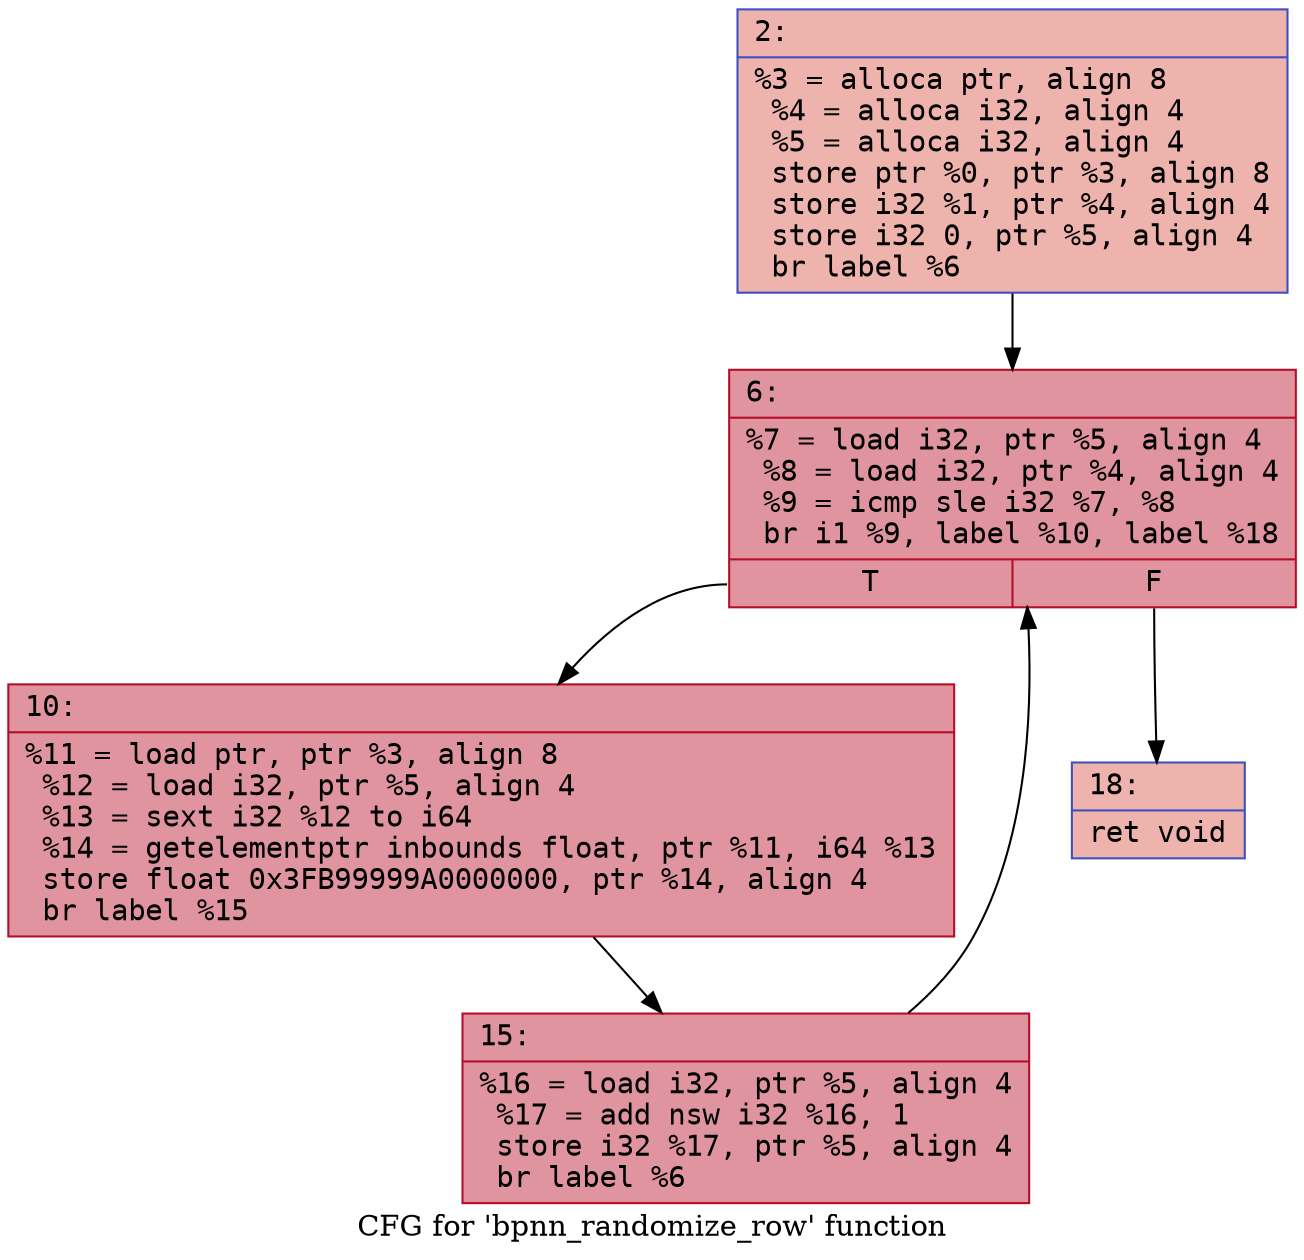 digraph "CFG for 'bpnn_randomize_row' function" {
	label="CFG for 'bpnn_randomize_row' function";

	Node0x6000032de580 [shape=record,color="#3d50c3ff", style=filled, fillcolor="#d6524470" fontname="Courier",label="{2:\l|  %3 = alloca ptr, align 8\l  %4 = alloca i32, align 4\l  %5 = alloca i32, align 4\l  store ptr %0, ptr %3, align 8\l  store i32 %1, ptr %4, align 4\l  store i32 0, ptr %5, align 4\l  br label %6\l}"];
	Node0x6000032de580 -> Node0x6000032de8f0[tooltip="2 -> 6\nProbability 100.00%" ];
	Node0x6000032de8f0 [shape=record,color="#b70d28ff", style=filled, fillcolor="#b70d2870" fontname="Courier",label="{6:\l|  %7 = load i32, ptr %5, align 4\l  %8 = load i32, ptr %4, align 4\l  %9 = icmp sle i32 %7, %8\l  br i1 %9, label %10, label %18\l|{<s0>T|<s1>F}}"];
	Node0x6000032de8f0:s0 -> Node0x6000032de940[tooltip="6 -> 10\nProbability 96.88%" ];
	Node0x6000032de8f0:s1 -> Node0x6000032de9e0[tooltip="6 -> 18\nProbability 3.12%" ];
	Node0x6000032de940 [shape=record,color="#b70d28ff", style=filled, fillcolor="#b70d2870" fontname="Courier",label="{10:\l|  %11 = load ptr, ptr %3, align 8\l  %12 = load i32, ptr %5, align 4\l  %13 = sext i32 %12 to i64\l  %14 = getelementptr inbounds float, ptr %11, i64 %13\l  store float 0x3FB99999A0000000, ptr %14, align 4\l  br label %15\l}"];
	Node0x6000032de940 -> Node0x6000032de990[tooltip="10 -> 15\nProbability 100.00%" ];
	Node0x6000032de990 [shape=record,color="#b70d28ff", style=filled, fillcolor="#b70d2870" fontname="Courier",label="{15:\l|  %16 = load i32, ptr %5, align 4\l  %17 = add nsw i32 %16, 1\l  store i32 %17, ptr %5, align 4\l  br label %6\l}"];
	Node0x6000032de990 -> Node0x6000032de8f0[tooltip="15 -> 6\nProbability 100.00%" ];
	Node0x6000032de9e0 [shape=record,color="#3d50c3ff", style=filled, fillcolor="#d6524470" fontname="Courier",label="{18:\l|  ret void\l}"];
}
